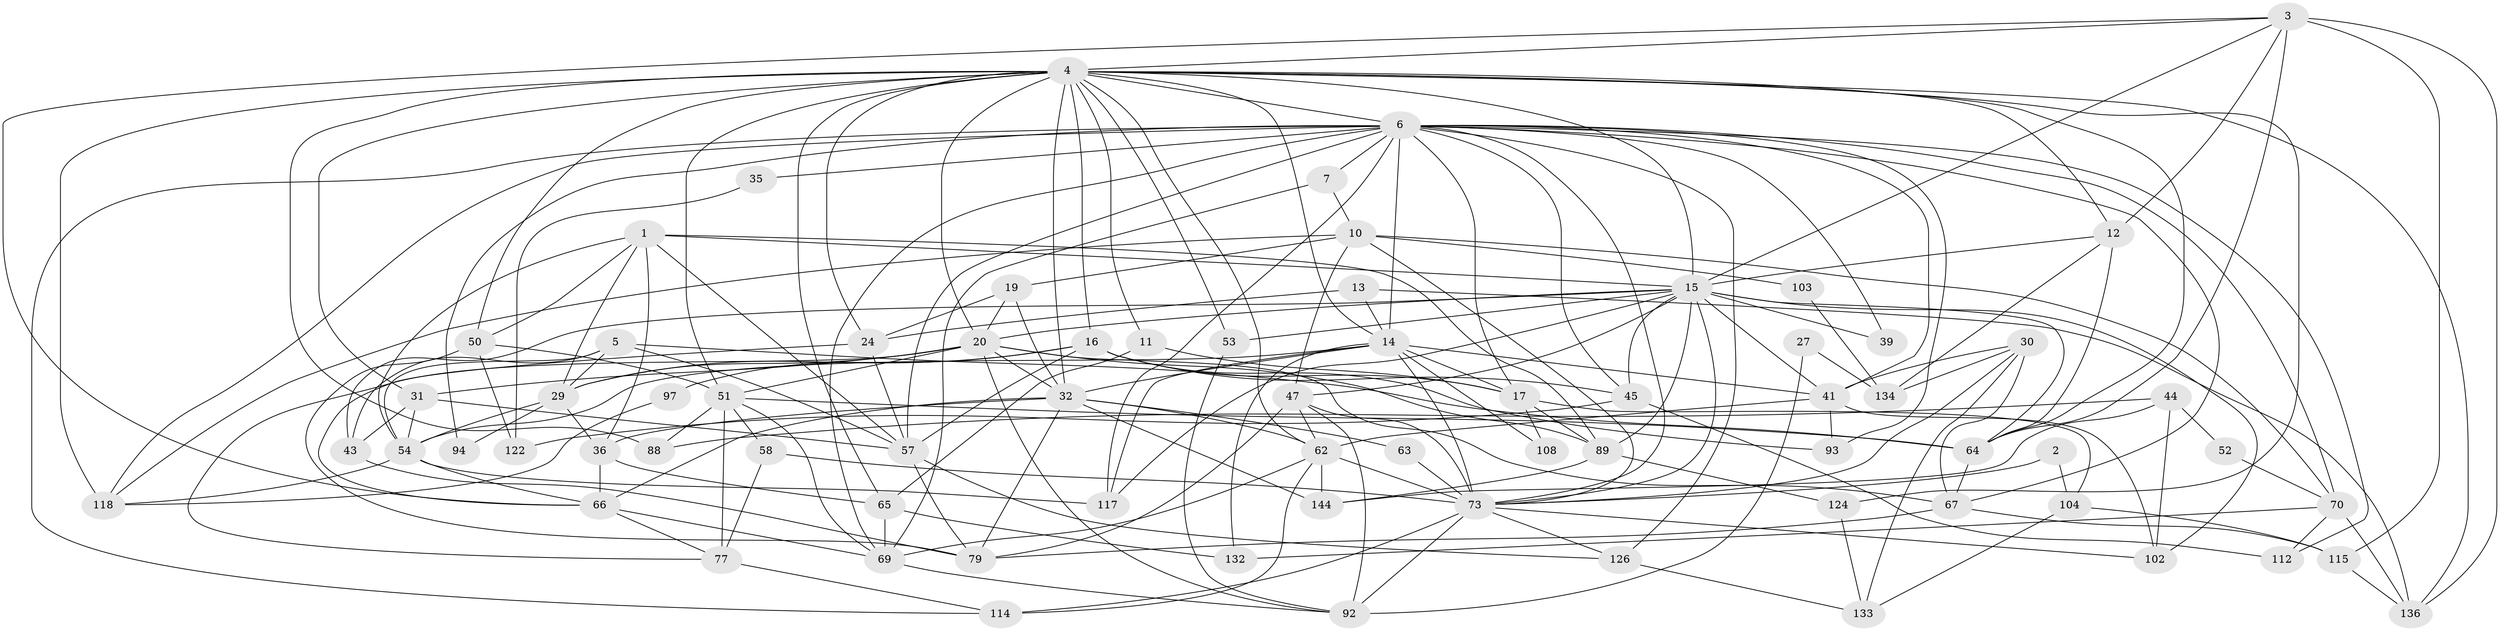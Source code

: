 // original degree distribution, {3: 0.25517241379310346, 2: 0.12413793103448276, 5: 0.2206896551724138, 6: 0.05517241379310345, 4: 0.296551724137931, 8: 0.027586206896551724, 7: 0.020689655172413793}
// Generated by graph-tools (version 1.1) at 2025/15/03/09/25 04:15:14]
// undirected, 72 vertices, 201 edges
graph export_dot {
graph [start="1"]
  node [color=gray90,style=filled];
  1 [super="+116"];
  2;
  3 [super="+113+37"];
  4 [super="+28+131+22+23+9"];
  5 [super="+82"];
  6 [super="+33+98+8"];
  7 [super="+34"];
  10 [super="+127"];
  11;
  12;
  13;
  14 [super="+48+21"];
  15 [super="+42+56+18+96"];
  16 [super="+49+130"];
  17 [super="+61"];
  19;
  20 [super="+84+46+74"];
  24 [super="+26"];
  27;
  29 [super="+137+40"];
  30;
  31 [super="+55"];
  32 [super="+60+38+85"];
  35;
  36;
  39;
  41 [super="+138+59"];
  43 [super="+119"];
  44 [super="+109"];
  45;
  47 [super="+72"];
  50;
  51 [super="+123"];
  52;
  53;
  54 [super="+83+100"];
  57 [super="+135"];
  58;
  62 [super="+71+86"];
  63;
  64 [super="+142"];
  65 [super="+101"];
  66 [super="+68"];
  67 [super="+91+107"];
  69;
  70 [super="+106"];
  73 [super="+76+87+78"];
  77;
  79 [super="+110"];
  88;
  89 [super="+95"];
  92 [super="+128"];
  93;
  94;
  97;
  102;
  103;
  104;
  108;
  112;
  114;
  115 [super="+125"];
  117;
  118;
  122;
  124;
  126;
  132;
  133;
  134;
  136;
  144;
  1 -- 50;
  1 -- 36;
  1 -- 89;
  1 -- 15;
  1 -- 57;
  1 -- 29;
  1 -- 54;
  2 -- 104;
  2 -- 73;
  3 -- 12;
  3 -- 136;
  3 -- 115 [weight=2];
  3 -- 64;
  3 -- 15;
  3 -- 4;
  3 -- 66;
  4 -- 31;
  4 -- 53;
  4 -- 118 [weight=2];
  4 -- 65;
  4 -- 24;
  4 -- 16;
  4 -- 20 [weight=2];
  4 -- 14;
  4 -- 32;
  4 -- 64;
  4 -- 51 [weight=2];
  4 -- 136;
  4 -- 88;
  4 -- 124;
  4 -- 62;
  4 -- 11;
  4 -- 12;
  4 -- 50;
  4 -- 6;
  4 -- 15;
  5 -- 29;
  5 -- 57;
  5 -- 64;
  5 -- 43;
  5 -- 54;
  6 -- 114;
  6 -- 14 [weight=2];
  6 -- 57;
  6 -- 70;
  6 -- 94;
  6 -- 17;
  6 -- 7;
  6 -- 118;
  6 -- 93;
  6 -- 67;
  6 -- 35 [weight=2];
  6 -- 69;
  6 -- 41;
  6 -- 39;
  6 -- 73;
  6 -- 45;
  6 -- 112;
  6 -- 117 [weight=2];
  6 -- 126;
  7 -- 69;
  7 -- 10;
  10 -- 118;
  10 -- 70;
  10 -- 19;
  10 -- 103;
  10 -- 47;
  10 -- 73;
  11 -- 65;
  11 -- 17;
  12 -- 134;
  12 -- 64;
  12 -- 15;
  13 -- 136;
  13 -- 14;
  13 -- 24;
  14 -- 132;
  14 -- 117;
  14 -- 108;
  14 -- 17;
  14 -- 32;
  14 -- 73;
  14 -- 41;
  14 -- 54;
  15 -- 64;
  15 -- 45;
  15 -- 102;
  15 -- 20 [weight=2];
  15 -- 89;
  15 -- 47;
  15 -- 73;
  15 -- 43;
  15 -- 41;
  15 -- 53;
  15 -- 117;
  15 -- 39;
  16 -- 93;
  16 -- 29;
  16 -- 17;
  16 -- 45;
  16 -- 97;
  16 -- 57;
  17 -- 104;
  17 -- 89;
  17 -- 108;
  19 -- 32 [weight=2];
  19 -- 20;
  19 -- 24;
  20 -- 89;
  20 -- 29;
  20 -- 77;
  20 -- 92;
  20 -- 67 [weight=2];
  20 -- 31;
  20 -- 51;
  20 -- 32;
  24 -- 66;
  24 -- 57;
  27 -- 92;
  27 -- 134;
  29 -- 94;
  29 -- 36;
  29 -- 54 [weight=2];
  30 -- 133;
  30 -- 134;
  30 -- 73;
  30 -- 67;
  30 -- 41;
  31 -- 54;
  31 -- 57;
  31 -- 43;
  32 -- 36;
  32 -- 144;
  32 -- 66;
  32 -- 79;
  32 -- 62;
  32 -- 63;
  35 -- 122;
  36 -- 65;
  36 -- 66;
  41 -- 93;
  41 -- 62;
  41 -- 102;
  43 -- 79;
  44 -- 102;
  44 -- 88;
  44 -- 144;
  44 -- 52;
  45 -- 112;
  45 -- 122;
  47 -- 79;
  47 -- 92;
  47 -- 73;
  47 -- 62;
  50 -- 122;
  50 -- 51;
  50 -- 79;
  51 -- 77;
  51 -- 88;
  51 -- 64;
  51 -- 69;
  51 -- 58;
  52 -- 70;
  53 -- 92;
  54 -- 117;
  54 -- 118;
  54 -- 66;
  57 -- 79;
  57 -- 126;
  58 -- 73;
  58 -- 77;
  62 -- 73;
  62 -- 144;
  62 -- 114;
  62 -- 69;
  63 -- 73 [weight=2];
  64 -- 67;
  65 -- 132;
  65 -- 69;
  66 -- 69;
  66 -- 77;
  67 -- 115;
  67 -- 79;
  69 -- 92;
  70 -- 136;
  70 -- 112;
  70 -- 132;
  73 -- 92;
  73 -- 102;
  73 -- 114;
  73 -- 126;
  77 -- 114;
  89 -- 144;
  89 -- 124;
  97 -- 118;
  103 -- 134;
  104 -- 133;
  104 -- 115;
  115 -- 136;
  124 -- 133;
  126 -- 133;
}
